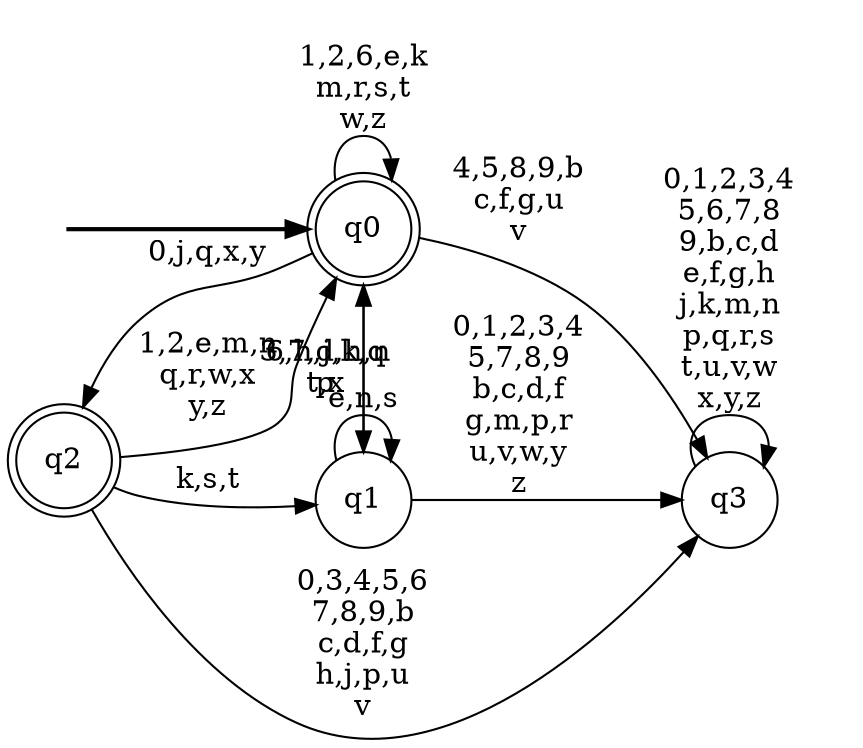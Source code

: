 digraph BlueStar {
__start0 [style = invis, shape = none, label = "", width = 0, height = 0];

rankdir=LR;
size="8,5";

s0 [style="rounded,filled", color="black", fillcolor="white" shape="doublecircle", label="q0"];
s1 [style="filled", color="black", fillcolor="white" shape="circle", label="q1"];
s2 [style="rounded,filled", color="black", fillcolor="white" shape="doublecircle", label="q2"];
s3 [style="filled", color="black", fillcolor="white" shape="circle", label="q3"];
subgraph cluster_main { 
	graph [pad=".75", ranksep="0.15", nodesep="0.15"];
	 style=invis; 
	__start0 -> s0 [penwidth=2];
}
s0 -> s0 [label="1,2,6,e,k\nm,r,s,t\nw,z"];
s0 -> s1 [label="3,7,d,h,n\np"];
s0 -> s2 [label="0,j,q,x,y"];
s0 -> s3 [label="4,5,8,9,b\nc,f,g,u\nv"];
s1 -> s0 [label="6,h,j,k,q\nt,x"];
s1 -> s1 [label="e,n,s"];
s1 -> s3 [label="0,1,2,3,4\n5,7,8,9\nb,c,d,f\ng,m,p,r\nu,v,w,y\nz"];
s2 -> s0 [label="1,2,e,m,n\nq,r,w,x\ny,z"];
s2 -> s1 [label="k,s,t"];
s2 -> s3 [label="0,3,4,5,6\n7,8,9,b\nc,d,f,g\nh,j,p,u\nv"];
s3 -> s3 [label="0,1,2,3,4\n5,6,7,8\n9,b,c,d\ne,f,g,h\nj,k,m,n\np,q,r,s\nt,u,v,w\nx,y,z"];

}